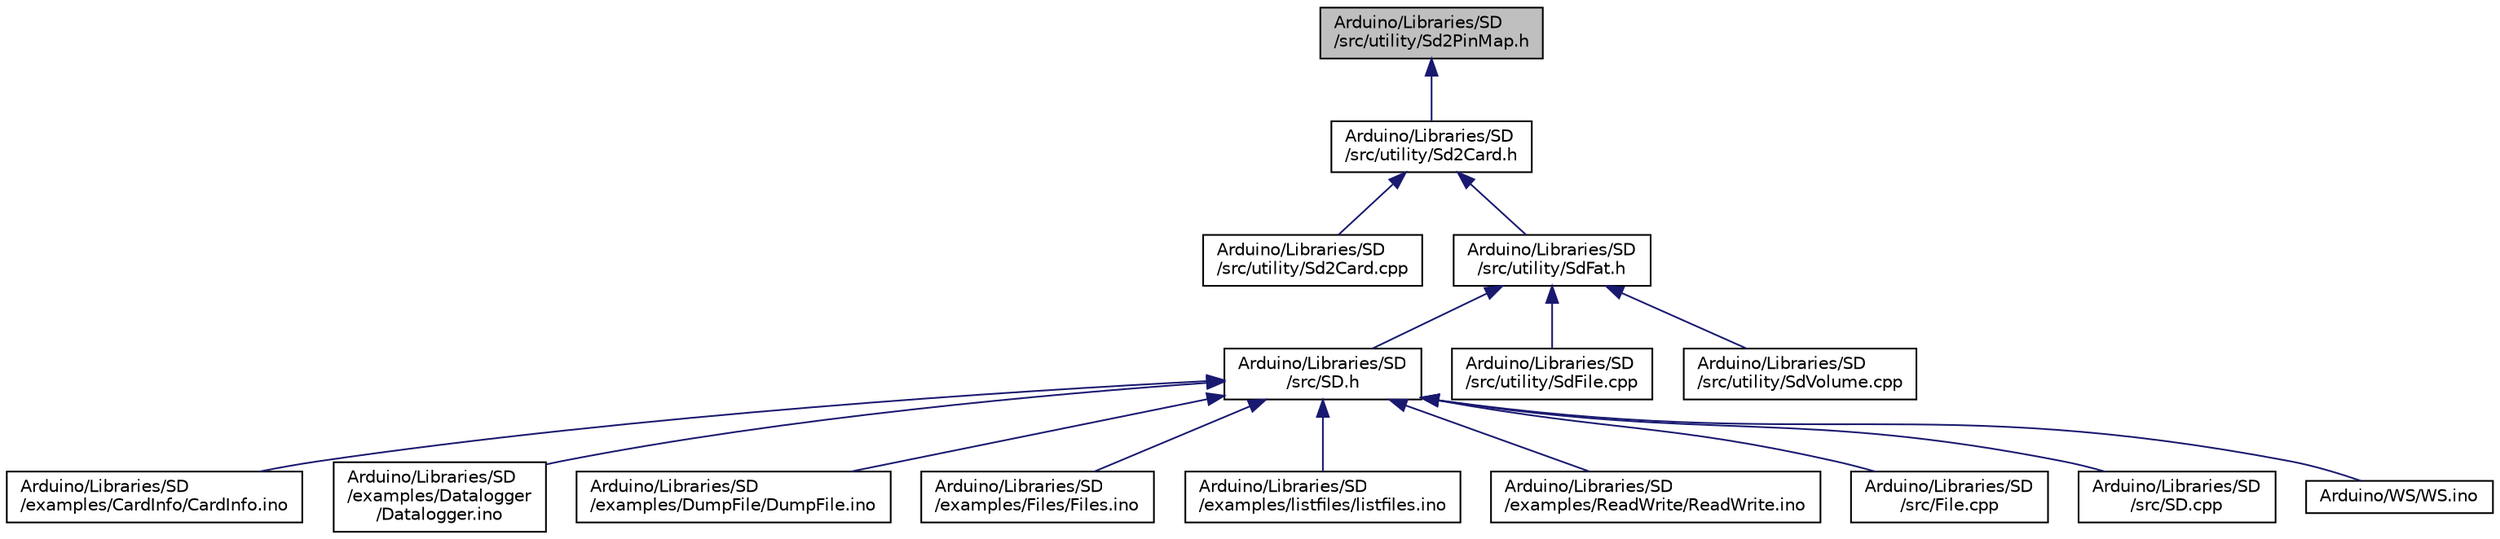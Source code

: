 digraph "Arduino/Libraries/SD/src/utility/Sd2PinMap.h"
{
  edge [fontname="Helvetica",fontsize="10",labelfontname="Helvetica",labelfontsize="10"];
  node [fontname="Helvetica",fontsize="10",shape=record];
  Node1 [label="Arduino/Libraries/SD\l/src/utility/Sd2PinMap.h",height=0.2,width=0.4,color="black", fillcolor="grey75", style="filled", fontcolor="black"];
  Node1 -> Node2 [dir="back",color="midnightblue",fontsize="10",style="solid"];
  Node2 [label="Arduino/Libraries/SD\l/src/utility/Sd2Card.h",height=0.2,width=0.4,color="black", fillcolor="white", style="filled",URL="$_sd2_card_8h.html"];
  Node2 -> Node3 [dir="back",color="midnightblue",fontsize="10",style="solid"];
  Node3 [label="Arduino/Libraries/SD\l/src/utility/Sd2Card.cpp",height=0.2,width=0.4,color="black", fillcolor="white", style="filled",URL="$_sd2_card_8cpp.html"];
  Node2 -> Node4 [dir="back",color="midnightblue",fontsize="10",style="solid"];
  Node4 [label="Arduino/Libraries/SD\l/src/utility/SdFat.h",height=0.2,width=0.4,color="black", fillcolor="white", style="filled",URL="$_sd_fat_8h.html"];
  Node4 -> Node5 [dir="back",color="midnightblue",fontsize="10",style="solid"];
  Node5 [label="Arduino/Libraries/SD\l/src/SD.h",height=0.2,width=0.4,color="black", fillcolor="white", style="filled",URL="$_s_d_8h.html"];
  Node5 -> Node6 [dir="back",color="midnightblue",fontsize="10",style="solid"];
  Node6 [label="Arduino/Libraries/SD\l/examples/CardInfo/CardInfo.ino",height=0.2,width=0.4,color="black", fillcolor="white", style="filled",URL="$_card_info_8ino.html"];
  Node5 -> Node7 [dir="back",color="midnightblue",fontsize="10",style="solid"];
  Node7 [label="Arduino/Libraries/SD\l/examples/Datalogger\l/Datalogger.ino",height=0.2,width=0.4,color="black", fillcolor="white", style="filled",URL="$_datalogger_8ino.html"];
  Node5 -> Node8 [dir="back",color="midnightblue",fontsize="10",style="solid"];
  Node8 [label="Arduino/Libraries/SD\l/examples/DumpFile/DumpFile.ino",height=0.2,width=0.4,color="black", fillcolor="white", style="filled",URL="$_dump_file_8ino.html"];
  Node5 -> Node9 [dir="back",color="midnightblue",fontsize="10",style="solid"];
  Node9 [label="Arduino/Libraries/SD\l/examples/Files/Files.ino",height=0.2,width=0.4,color="black", fillcolor="white", style="filled",URL="$_files_8ino.html"];
  Node5 -> Node10 [dir="back",color="midnightblue",fontsize="10",style="solid"];
  Node10 [label="Arduino/Libraries/SD\l/examples/listfiles/listfiles.ino",height=0.2,width=0.4,color="black", fillcolor="white", style="filled",URL="$listfiles_8ino.html"];
  Node5 -> Node11 [dir="back",color="midnightblue",fontsize="10",style="solid"];
  Node11 [label="Arduino/Libraries/SD\l/examples/ReadWrite/ReadWrite.ino",height=0.2,width=0.4,color="black", fillcolor="white", style="filled",URL="$_read_write_8ino.html"];
  Node5 -> Node12 [dir="back",color="midnightblue",fontsize="10",style="solid"];
  Node12 [label="Arduino/Libraries/SD\l/src/File.cpp",height=0.2,width=0.4,color="black", fillcolor="white", style="filled",URL="$_file_8cpp.html"];
  Node5 -> Node13 [dir="back",color="midnightblue",fontsize="10",style="solid"];
  Node13 [label="Arduino/Libraries/SD\l/src/SD.cpp",height=0.2,width=0.4,color="black", fillcolor="white", style="filled",URL="$_s_d_8cpp.html"];
  Node5 -> Node14 [dir="back",color="midnightblue",fontsize="10",style="solid"];
  Node14 [label="Arduino/WS/WS.ino",height=0.2,width=0.4,color="black", fillcolor="white", style="filled",URL="$_w_s_8ino.html",tooltip="Weather station power by Arduino. "];
  Node4 -> Node15 [dir="back",color="midnightblue",fontsize="10",style="solid"];
  Node15 [label="Arduino/Libraries/SD\l/src/utility/SdFile.cpp",height=0.2,width=0.4,color="black", fillcolor="white", style="filled",URL="$_sd_file_8cpp.html"];
  Node4 -> Node16 [dir="back",color="midnightblue",fontsize="10",style="solid"];
  Node16 [label="Arduino/Libraries/SD\l/src/utility/SdVolume.cpp",height=0.2,width=0.4,color="black", fillcolor="white", style="filled",URL="$_sd_volume_8cpp.html"];
}
